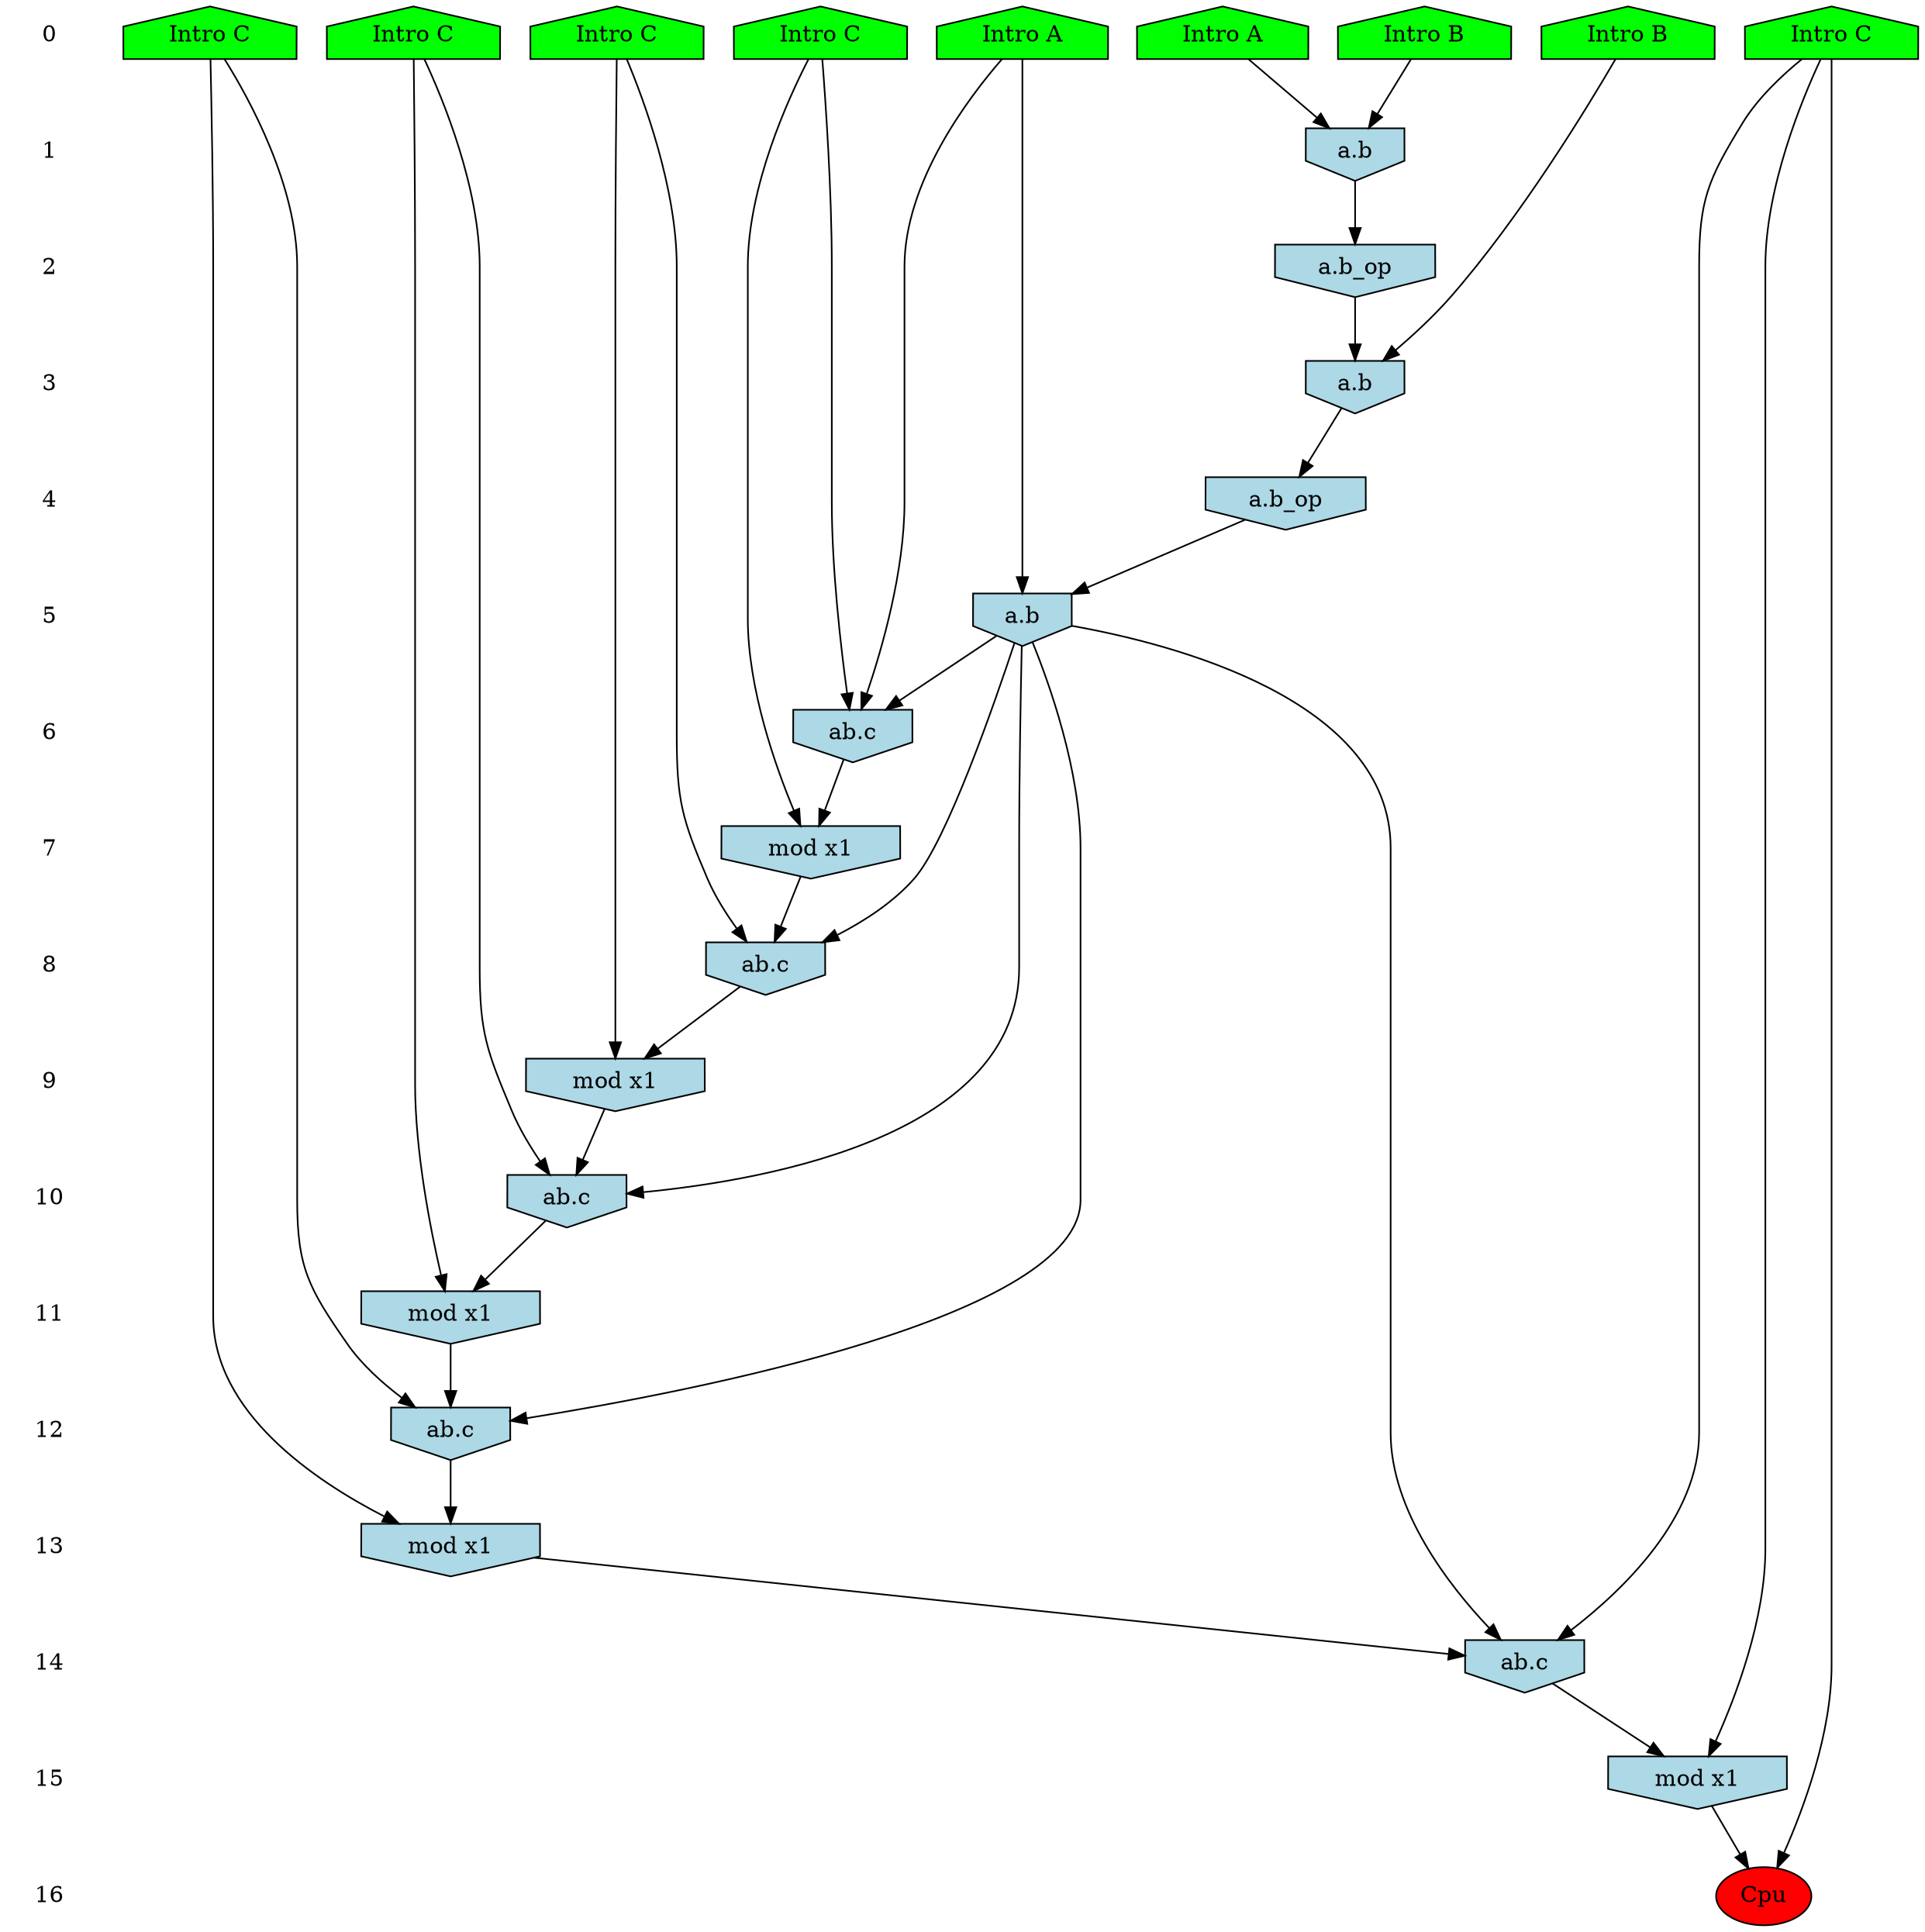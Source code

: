 /* Compression of 1 causal flows obtained in average at 1.542125E+01 t.u */
/* Compressed causal flows were: [2567] */
digraph G{
 ranksep=.5 ; 
{ rank = same ; "0" [shape=plaintext] ; node_1 [label ="Intro A", shape=house, style=filled, fillcolor=green] ;
node_2 [label ="Intro B", shape=house, style=filled, fillcolor=green] ;
node_3 [label ="Intro A", shape=house, style=filled, fillcolor=green] ;
node_4 [label ="Intro B", shape=house, style=filled, fillcolor=green] ;
node_5 [label ="Intro C", shape=house, style=filled, fillcolor=green] ;
node_6 [label ="Intro C", shape=house, style=filled, fillcolor=green] ;
node_7 [label ="Intro C", shape=house, style=filled, fillcolor=green] ;
node_8 [label ="Intro C", shape=house, style=filled, fillcolor=green] ;
node_9 [label ="Intro C", shape=house, style=filled, fillcolor=green] ;
}
{ rank = same ; "1" [shape=plaintext] ; node_10 [label="a.b", shape=invhouse, style=filled, fillcolor = lightblue] ;
}
{ rank = same ; "2" [shape=plaintext] ; node_11 [label="a.b_op", shape=invhouse, style=filled, fillcolor = lightblue] ;
}
{ rank = same ; "3" [shape=plaintext] ; node_12 [label="a.b", shape=invhouse, style=filled, fillcolor = lightblue] ;
}
{ rank = same ; "4" [shape=plaintext] ; node_13 [label="a.b_op", shape=invhouse, style=filled, fillcolor = lightblue] ;
}
{ rank = same ; "5" [shape=plaintext] ; node_14 [label="a.b", shape=invhouse, style=filled, fillcolor = lightblue] ;
}
{ rank = same ; "6" [shape=plaintext] ; node_15 [label="ab.c", shape=invhouse, style=filled, fillcolor = lightblue] ;
}
{ rank = same ; "7" [shape=plaintext] ; node_16 [label="mod x1", shape=invhouse, style=filled, fillcolor = lightblue] ;
}
{ rank = same ; "8" [shape=plaintext] ; node_17 [label="ab.c", shape=invhouse, style=filled, fillcolor = lightblue] ;
}
{ rank = same ; "9" [shape=plaintext] ; node_18 [label="mod x1", shape=invhouse, style=filled, fillcolor = lightblue] ;
}
{ rank = same ; "10" [shape=plaintext] ; node_19 [label="ab.c", shape=invhouse, style=filled, fillcolor = lightblue] ;
}
{ rank = same ; "11" [shape=plaintext] ; node_20 [label="mod x1", shape=invhouse, style=filled, fillcolor = lightblue] ;
}
{ rank = same ; "12" [shape=plaintext] ; node_21 [label="ab.c", shape=invhouse, style=filled, fillcolor = lightblue] ;
}
{ rank = same ; "13" [shape=plaintext] ; node_22 [label="mod x1", shape=invhouse, style=filled, fillcolor = lightblue] ;
}
{ rank = same ; "14" [shape=plaintext] ; node_23 [label="ab.c", shape=invhouse, style=filled, fillcolor = lightblue] ;
}
{ rank = same ; "15" [shape=plaintext] ; node_24 [label="mod x1", shape=invhouse, style=filled, fillcolor = lightblue] ;
}
{ rank = same ; "16" [shape=plaintext] ; node_25 [label ="Cpu", style=filled, fillcolor=red] ;
}
"0" -> "1" [style="invis"]; 
"1" -> "2" [style="invis"]; 
"2" -> "3" [style="invis"]; 
"3" -> "4" [style="invis"]; 
"4" -> "5" [style="invis"]; 
"5" -> "6" [style="invis"]; 
"6" -> "7" [style="invis"]; 
"7" -> "8" [style="invis"]; 
"8" -> "9" [style="invis"]; 
"9" -> "10" [style="invis"]; 
"10" -> "11" [style="invis"]; 
"11" -> "12" [style="invis"]; 
"12" -> "13" [style="invis"]; 
"13" -> "14" [style="invis"]; 
"14" -> "15" [style="invis"]; 
"15" -> "16" [style="invis"]; 
node_1 -> node_10
node_4 -> node_10
node_10 -> node_11
node_2 -> node_12
node_11 -> node_12
node_12 -> node_13
node_3 -> node_14
node_13 -> node_14
node_3 -> node_15
node_7 -> node_15
node_14 -> node_15
node_7 -> node_16
node_15 -> node_16
node_8 -> node_17
node_14 -> node_17
node_16 -> node_17
node_8 -> node_18
node_17 -> node_18
node_5 -> node_19
node_14 -> node_19
node_18 -> node_19
node_5 -> node_20
node_19 -> node_20
node_6 -> node_21
node_14 -> node_21
node_20 -> node_21
node_6 -> node_22
node_21 -> node_22
node_9 -> node_23
node_14 -> node_23
node_22 -> node_23
node_9 -> node_24
node_23 -> node_24
node_9 -> node_25
node_24 -> node_25
}
/*
 Dot generation time: 0.000114
*/